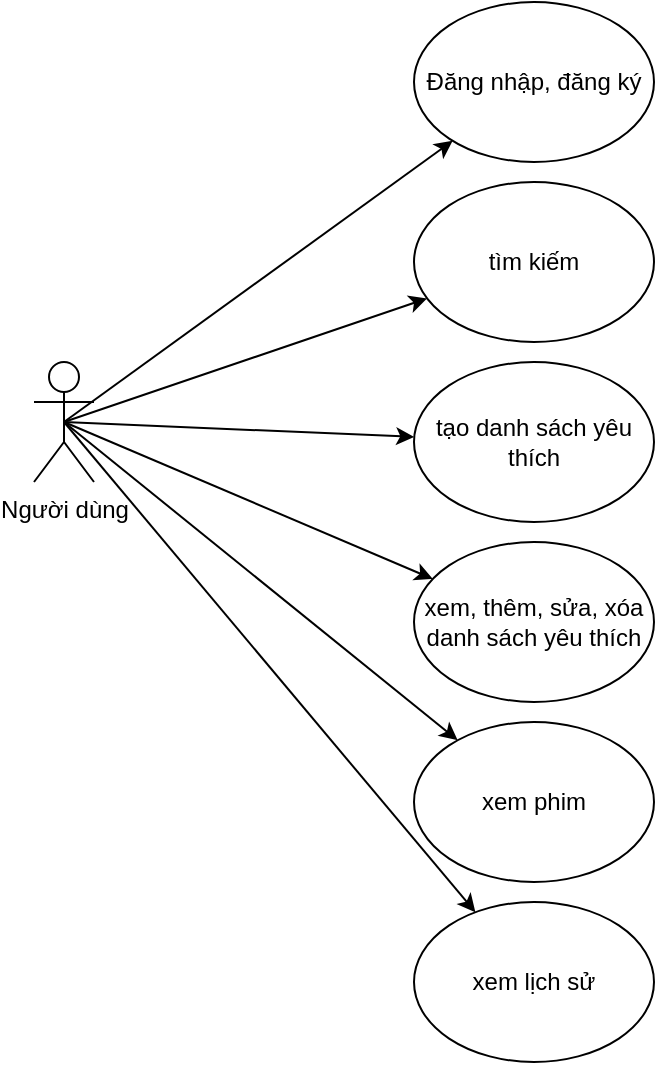 <mxfile>
    <diagram id="y3GGoYANweIeMBsXD2kj" name="Page-1">
        <mxGraphModel dx="878" dy="502" grid="1" gridSize="10" guides="1" tooltips="1" connect="1" arrows="1" fold="1" page="1" pageScale="1" pageWidth="850" pageHeight="1100" math="0" shadow="0">
            <root>
                <mxCell id="0"/>
                <mxCell id="1" parent="0"/>
                <mxCell id="23" style="edgeStyle=none;html=1;exitX=0.5;exitY=0.5;exitDx=0;exitDy=0;exitPerimeter=0;" edge="1" parent="1" source="15" target="16">
                    <mxGeometry relative="1" as="geometry"/>
                </mxCell>
                <mxCell id="25" style="edgeStyle=none;html=1;exitX=0.5;exitY=0.5;exitDx=0;exitDy=0;exitPerimeter=0;" edge="1" parent="1" source="15" target="18">
                    <mxGeometry relative="1" as="geometry"/>
                </mxCell>
                <mxCell id="26" style="edgeStyle=none;html=1;exitX=0.5;exitY=0.5;exitDx=0;exitDy=0;exitPerimeter=0;" edge="1" parent="1" source="15" target="19">
                    <mxGeometry relative="1" as="geometry"/>
                </mxCell>
                <mxCell id="27" style="edgeStyle=none;html=1;exitX=0.5;exitY=0.5;exitDx=0;exitDy=0;exitPerimeter=0;" edge="1" parent="1" source="15" target="17">
                    <mxGeometry relative="1" as="geometry"/>
                </mxCell>
                <mxCell id="30" style="edgeStyle=none;html=1;exitX=0.5;exitY=0.5;exitDx=0;exitDy=0;exitPerimeter=0;" edge="1" parent="1" source="15" target="28">
                    <mxGeometry relative="1" as="geometry"/>
                </mxCell>
                <mxCell id="32" style="edgeStyle=none;html=1;exitX=0.5;exitY=0.5;exitDx=0;exitDy=0;exitPerimeter=0;" edge="1" parent="1" source="15" target="29">
                    <mxGeometry relative="1" as="geometry"/>
                </mxCell>
                <mxCell id="15" value="Người dùng" style="shape=umlActor;verticalLabelPosition=bottom;verticalAlign=top;html=1;outlineConnect=0;" vertex="1" parent="1">
                    <mxGeometry x="70" y="180" width="30" height="60" as="geometry"/>
                </mxCell>
                <mxCell id="16" value="Đăng nhập, đăng ký" style="ellipse;whiteSpace=wrap;html=1;" vertex="1" parent="1">
                    <mxGeometry x="260" width="120" height="80" as="geometry"/>
                </mxCell>
                <mxCell id="17" value="tìm kiếm" style="ellipse;whiteSpace=wrap;html=1;" vertex="1" parent="1">
                    <mxGeometry x="260" y="90" width="120" height="80" as="geometry"/>
                </mxCell>
                <mxCell id="18" value="tạo danh sách yêu thích" style="ellipse;whiteSpace=wrap;html=1;" vertex="1" parent="1">
                    <mxGeometry x="260" y="180" width="120" height="80" as="geometry"/>
                </mxCell>
                <mxCell id="19" value="xem, thêm, sửa, xóa danh sách yêu thích" style="ellipse;whiteSpace=wrap;html=1;" vertex="1" parent="1">
                    <mxGeometry x="260" y="270" width="120" height="80" as="geometry"/>
                </mxCell>
                <mxCell id="28" value="xem phim" style="ellipse;whiteSpace=wrap;html=1;" vertex="1" parent="1">
                    <mxGeometry x="260" y="360" width="120" height="80" as="geometry"/>
                </mxCell>
                <mxCell id="29" value="xem lịch sử" style="ellipse;whiteSpace=wrap;html=1;" vertex="1" parent="1">
                    <mxGeometry x="260" y="450" width="120" height="80" as="geometry"/>
                </mxCell>
            </root>
        </mxGraphModel>
    </diagram>
</mxfile>